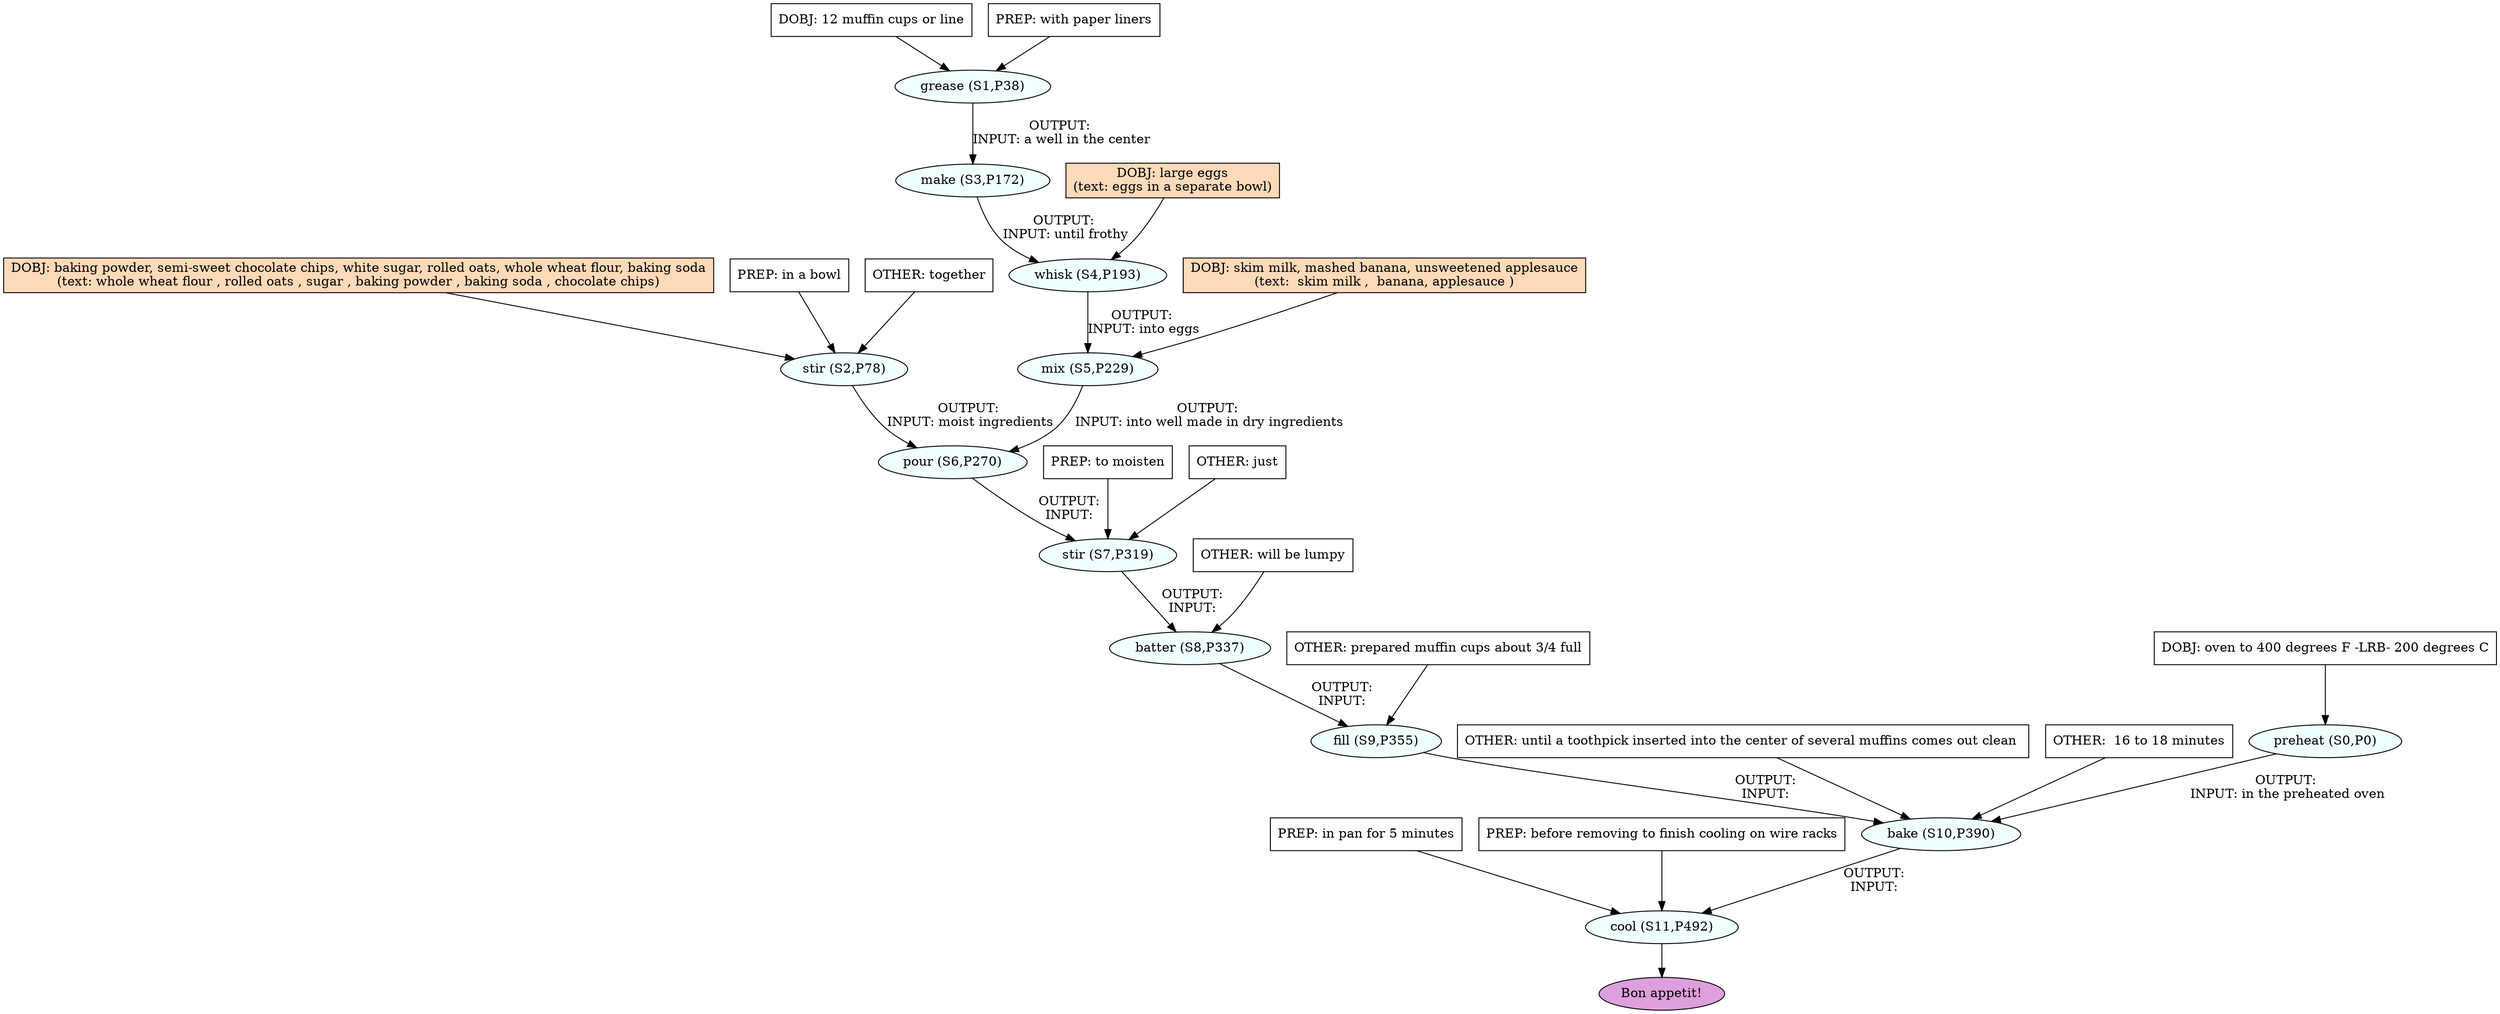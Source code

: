 digraph recipe {
E0[label="preheat (S0,P0)", shape=oval, style=filled, fillcolor=azure]
E1[label="grease (S1,P38)", shape=oval, style=filled, fillcolor=azure]
E2[label="stir (S2,P78)", shape=oval, style=filled, fillcolor=azure]
E3[label="make (S3,P172)", shape=oval, style=filled, fillcolor=azure]
E4[label="whisk (S4,P193)", shape=oval, style=filled, fillcolor=azure]
E5[label="mix (S5,P229)", shape=oval, style=filled, fillcolor=azure]
E6[label="pour (S6,P270)", shape=oval, style=filled, fillcolor=azure]
E7[label="stir (S7,P319)", shape=oval, style=filled, fillcolor=azure]
E8[label="batter (S8,P337)", shape=oval, style=filled, fillcolor=azure]
E9[label="fill (S9,P355)", shape=oval, style=filled, fillcolor=azure]
E10[label="bake (S10,P390)", shape=oval, style=filled, fillcolor=azure]
E11[label="cool (S11,P492)", shape=oval, style=filled, fillcolor=azure]
D2[label="DOBJ: baking powder, semi-sweet chocolate chips, white sugar, rolled oats, whole wheat flour, baking soda
(text: whole wheat flour , rolled oats , sugar , baking powder , baking soda , chocolate chips)", shape=box, style=filled, fillcolor=peachpuff]
D2 -> E2
P2_0[label="PREP: in a bowl", shape=box, style=filled, fillcolor=white]
P2_0 -> E2
O2_0[label="OTHER: together", shape=box, style=filled, fillcolor=white]
O2_0 -> E2
D0[label="DOBJ: oven to 400 degrees F -LRB- 200 degrees C", shape=box, style=filled, fillcolor=white]
D0 -> E0
D1[label="DOBJ: 12 muffin cups or line", shape=box, style=filled, fillcolor=white]
D1 -> E1
P1_0[label="PREP: with paper liners", shape=box, style=filled, fillcolor=white]
P1_0 -> E1
E1 -> E3 [label="OUTPUT: 
INPUT: a well in the center"]
D4_ing[label="DOBJ: large eggs
(text: eggs in a separate bowl)", shape=box, style=filled, fillcolor=peachpuff]
D4_ing -> E4
E3 -> E4 [label="OUTPUT: 
INPUT: until frothy"]
D5_ing[label="DOBJ: skim milk, mashed banana, unsweetened applesauce
(text:  skim milk ,  banana, applesauce )", shape=box, style=filled, fillcolor=peachpuff]
D5_ing -> E5
E4 -> E5 [label="OUTPUT: 
INPUT: into eggs"]
E2 -> E6 [label="OUTPUT: 
INPUT: moist ingredients"]
E5 -> E6 [label="OUTPUT: 
INPUT: into well made in dry ingredients"]
E6 -> E7 [label="OUTPUT: 
INPUT: "]
P7_0_0[label="PREP: to moisten", shape=box, style=filled, fillcolor=white]
P7_0_0 -> E7
O7_0_0[label="OTHER: just", shape=box, style=filled, fillcolor=white]
O7_0_0 -> E7
E7 -> E8 [label="OUTPUT: 
INPUT: "]
O8_0_0[label="OTHER: will be lumpy", shape=box, style=filled, fillcolor=white]
O8_0_0 -> E8
E8 -> E9 [label="OUTPUT: 
INPUT: "]
O9_0_0[label="OTHER: prepared muffin cups about 3/4 full", shape=box, style=filled, fillcolor=white]
O9_0_0 -> E9
E9 -> E10 [label="OUTPUT: 
INPUT: "]
E0 -> E10 [label="OUTPUT: 
INPUT: in the preheated oven"]
O10_0_0[label="OTHER: until a toothpick inserted into the center of several muffins comes out clean ", shape=box, style=filled, fillcolor=white]
O10_0_0 -> E10
O10_0_1[label="OTHER:  16 to 18 minutes", shape=box, style=filled, fillcolor=white]
O10_0_1 -> E10
E10 -> E11 [label="OUTPUT: 
INPUT: "]
P11_0_0[label="PREP: in pan for 5 minutes", shape=box, style=filled, fillcolor=white]
P11_0_0 -> E11
P11_1_0[label="PREP: before removing to finish cooling on wire racks", shape=box, style=filled, fillcolor=white]
P11_1_0 -> E11
EOR[label="Bon appetit!", shape=oval, style=filled, fillcolor=plum]
E11 -> EOR
}
